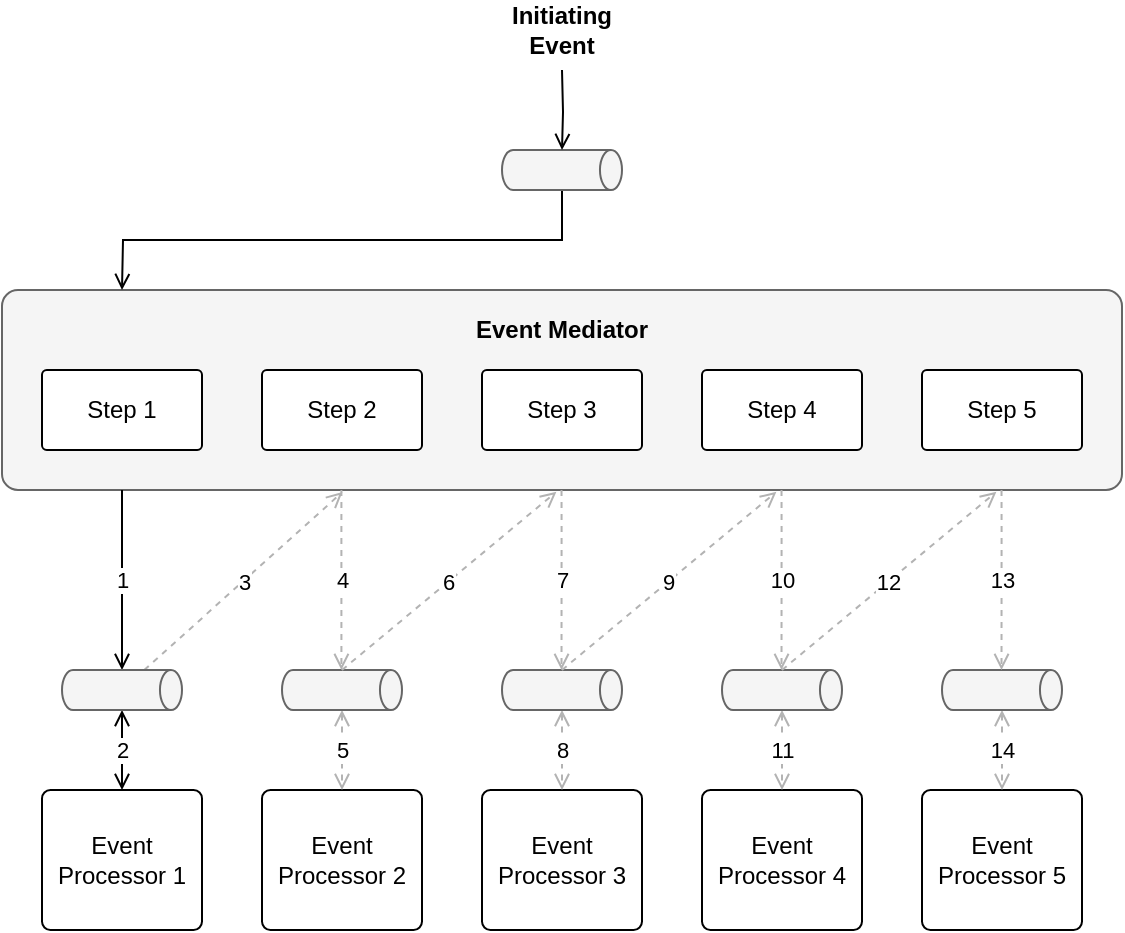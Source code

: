 <mxfile version="13.1.3">
    <diagram id="6hGFLwfOUW9BJ-s0fimq" name="Page-1">
        <mxGraphModel dx="590" dy="438" grid="1" gridSize="10" guides="1" tooltips="1" connect="1" arrows="1" fold="1" page="1" pageScale="1" pageWidth="827" pageHeight="1169" math="0" shadow="0">
            <root>
                <mxCell id="0"/>
                <mxCell id="1" parent="0"/>
                <mxCell id="2" value="" style="rounded=1;whiteSpace=wrap;html=1;fillColor=#f5f5f5;arcSize=8;strokeColor=#666666;fontColor=#333333;" vertex="1" parent="1">
                    <mxGeometry x="90" y="250" width="560" height="100" as="geometry"/>
                </mxCell>
                <mxCell id="19" value="1" style="edgeStyle=orthogonalEdgeStyle;rounded=0;orthogonalLoop=1;jettySize=auto;html=1;entryX=0.5;entryY=0;entryDx=0;entryDy=0;entryPerimeter=0;endArrow=open;endFill=0;" edge="1" parent="1" source="2" target="14">
                    <mxGeometry relative="1" as="geometry">
                        <mxPoint x="150" y="352" as="sourcePoint"/>
                        <mxPoint x="150" y="432" as="targetPoint"/>
                        <Array as="points">
                            <mxPoint x="150" y="370"/>
                            <mxPoint x="150" y="370"/>
                        </Array>
                    </mxGeometry>
                </mxCell>
                <mxCell id="3" value="Step 1" style="rounded=1;whiteSpace=wrap;html=1;fillColor=#FFFFFF;arcSize=6;" vertex="1" parent="1">
                    <mxGeometry x="110" y="290" width="80" height="40" as="geometry"/>
                </mxCell>
                <mxCell id="4" value="Step 2" style="rounded=1;whiteSpace=wrap;html=1;fillColor=#FFFFFF;arcSize=6;" vertex="1" parent="1">
                    <mxGeometry x="220" y="290" width="80" height="40" as="geometry"/>
                </mxCell>
                <mxCell id="5" value="Step 3" style="rounded=1;whiteSpace=wrap;html=1;fillColor=#FFFFFF;arcSize=6;" vertex="1" parent="1">
                    <mxGeometry x="330" y="290" width="80" height="40" as="geometry"/>
                </mxCell>
                <mxCell id="6" value="Step 4" style="rounded=1;whiteSpace=wrap;html=1;fillColor=#FFFFFF;arcSize=6;" vertex="1" parent="1">
                    <mxGeometry x="440" y="290" width="80" height="40" as="geometry"/>
                </mxCell>
                <mxCell id="7" value="Step 5" style="rounded=1;whiteSpace=wrap;html=1;fillColor=#FFFFFF;arcSize=6;" vertex="1" parent="1">
                    <mxGeometry x="550" y="290" width="80" height="40" as="geometry"/>
                </mxCell>
                <mxCell id="8" value="Event Mediator" style="text;html=1;strokeColor=none;fillColor=none;align=center;verticalAlign=middle;whiteSpace=wrap;rounded=0;fontStyle=1" vertex="1" parent="1">
                    <mxGeometry x="220" y="260" width="300" height="20" as="geometry"/>
                </mxCell>
                <mxCell id="9" value="Event&lt;br&gt;Processor 1" style="rounded=1;whiteSpace=wrap;html=1;fillColor=#FFFFFF;arcSize=6;" vertex="1" parent="1">
                    <mxGeometry x="110" y="500" width="80" height="70" as="geometry"/>
                </mxCell>
                <mxCell id="10" value="Event&lt;br&gt;Processor 2" style="rounded=1;whiteSpace=wrap;html=1;fillColor=#FFFFFF;arcSize=6;" vertex="1" parent="1">
                    <mxGeometry x="220" y="500" width="80" height="70" as="geometry"/>
                </mxCell>
                <mxCell id="11" value="Event&lt;br&gt;Processor 3" style="rounded=1;whiteSpace=wrap;html=1;fillColor=#FFFFFF;arcSize=6;" vertex="1" parent="1">
                    <mxGeometry x="330" y="500" width="80" height="70" as="geometry"/>
                </mxCell>
                <mxCell id="12" value="Event&lt;br&gt;Processor 4" style="rounded=1;whiteSpace=wrap;html=1;fillColor=#FFFFFF;arcSize=6;" vertex="1" parent="1">
                    <mxGeometry x="440" y="500" width="80" height="70" as="geometry"/>
                </mxCell>
                <mxCell id="13" value="Event&lt;br&gt;Processor 5" style="rounded=1;whiteSpace=wrap;html=1;fillColor=#FFFFFF;arcSize=6;" vertex="1" parent="1">
                    <mxGeometry x="550" y="500" width="80" height="70" as="geometry"/>
                </mxCell>
                <mxCell id="20" value="2" style="edgeStyle=orthogonalEdgeStyle;rounded=0;orthogonalLoop=1;jettySize=auto;html=1;endArrow=open;endFill=0;startArrow=open;startFill=0;" edge="1" parent="1" source="14" target="9">
                    <mxGeometry relative="1" as="geometry"/>
                </mxCell>
                <mxCell id="21" value="3" style="rounded=0;orthogonalLoop=1;jettySize=auto;html=1;entryX=0.304;entryY=1.01;entryDx=0;entryDy=0;entryPerimeter=0;startArrow=none;startFill=0;endArrow=open;endFill=0;strokeColor=#B3B3B3;dashed=1;" edge="1" parent="1" source="14" target="2">
                    <mxGeometry relative="1" as="geometry"/>
                </mxCell>
                <mxCell id="14" value="" style="strokeWidth=1;html=1;shape=mxgraph.flowchart.direct_data;whiteSpace=wrap;fillColor=#f5f5f5;strokeColor=#666666;fontColor=#333333;" vertex="1" parent="1">
                    <mxGeometry x="120" y="440" width="60" height="20" as="geometry"/>
                </mxCell>
                <mxCell id="23" value="5" style="edgeStyle=none;rounded=0;orthogonalLoop=1;jettySize=auto;html=1;entryX=0.5;entryY=0;entryDx=0;entryDy=0;dashed=1;startArrow=open;startFill=0;endArrow=open;endFill=0;strokeColor=#B3B3B3;" edge="1" parent="1" source="15" target="10">
                    <mxGeometry relative="1" as="geometry"/>
                </mxCell>
                <mxCell id="15" value="" style="strokeWidth=1;html=1;shape=mxgraph.flowchart.direct_data;whiteSpace=wrap;fillColor=#f5f5f5;strokeColor=#666666;fontColor=#333333;" vertex="1" parent="1">
                    <mxGeometry x="230" y="440" width="60" height="20" as="geometry"/>
                </mxCell>
                <mxCell id="28" value="8" style="edgeStyle=none;rounded=0;orthogonalLoop=1;jettySize=auto;html=1;entryX=0.5;entryY=0;entryDx=0;entryDy=0;dashed=1;startArrow=open;startFill=0;endArrow=open;endFill=0;strokeColor=#B3B3B3;" edge="1" parent="1" source="16" target="11">
                    <mxGeometry relative="1" as="geometry"/>
                </mxCell>
                <mxCell id="16" value="" style="strokeWidth=1;html=1;shape=mxgraph.flowchart.direct_data;whiteSpace=wrap;fillColor=#f5f5f5;strokeColor=#666666;fontColor=#333333;" vertex="1" parent="1">
                    <mxGeometry x="340" y="440" width="60" height="20" as="geometry"/>
                </mxCell>
                <mxCell id="32" value="11" style="edgeStyle=none;rounded=0;orthogonalLoop=1;jettySize=auto;html=1;dashed=1;startArrow=open;startFill=0;endArrow=open;endFill=0;strokeColor=#B3B3B3;" edge="1" parent="1" source="17" target="12">
                    <mxGeometry relative="1" as="geometry"/>
                </mxCell>
                <mxCell id="17" value="" style="strokeWidth=1;html=1;shape=mxgraph.flowchart.direct_data;whiteSpace=wrap;fillColor=#f5f5f5;strokeColor=#666666;fontColor=#333333;" vertex="1" parent="1">
                    <mxGeometry x="450" y="440" width="60" height="20" as="geometry"/>
                </mxCell>
                <mxCell id="35" value="14" style="edgeStyle=none;rounded=0;orthogonalLoop=1;jettySize=auto;html=1;dashed=1;startArrow=open;startFill=0;endArrow=open;endFill=0;strokeColor=#B3B3B3;" edge="1" parent="1" source="18" target="13">
                    <mxGeometry relative="1" as="geometry"/>
                </mxCell>
                <mxCell id="18" value="" style="strokeWidth=1;html=1;shape=mxgraph.flowchart.direct_data;whiteSpace=wrap;fillColor=#f5f5f5;strokeColor=#666666;fontColor=#333333;" vertex="1" parent="1">
                    <mxGeometry x="560" y="440" width="60" height="20" as="geometry"/>
                </mxCell>
                <mxCell id="22" value="4" style="edgeStyle=orthogonalEdgeStyle;rounded=0;orthogonalLoop=1;jettySize=auto;html=1;entryX=0.5;entryY=0;entryDx=0;entryDy=0;entryPerimeter=0;endArrow=open;endFill=0;strokeColor=#B3B3B3;dashed=1;" edge="1" parent="1">
                    <mxGeometry relative="1" as="geometry">
                        <mxPoint x="259.71" y="350" as="sourcePoint"/>
                        <mxPoint x="259.71" y="440" as="targetPoint"/>
                        <Array as="points">
                            <mxPoint x="259.71" y="370"/>
                            <mxPoint x="259.71" y="370"/>
                        </Array>
                    </mxGeometry>
                </mxCell>
                <mxCell id="26" value="6" style="rounded=0;orthogonalLoop=1;jettySize=auto;html=1;entryX=0.495;entryY=1.009;entryDx=0;entryDy=0;entryPerimeter=0;startArrow=none;startFill=0;endArrow=open;endFill=0;strokeColor=#B3B3B3;dashed=1;" edge="1" parent="1" target="2">
                    <mxGeometry relative="1" as="geometry">
                        <mxPoint x="259.995" y="440" as="sourcePoint"/>
                        <mxPoint x="359.1" y="351.0" as="targetPoint"/>
                    </mxGeometry>
                </mxCell>
                <mxCell id="27" value="7" style="edgeStyle=orthogonalEdgeStyle;rounded=0;orthogonalLoop=1;jettySize=auto;html=1;entryX=0.5;entryY=0;entryDx=0;entryDy=0;entryPerimeter=0;endArrow=open;endFill=0;strokeColor=#B3B3B3;dashed=1;" edge="1" parent="1">
                    <mxGeometry relative="1" as="geometry">
                        <mxPoint x="369.76" y="350" as="sourcePoint"/>
                        <mxPoint x="369.76" y="440" as="targetPoint"/>
                        <Array as="points">
                            <mxPoint x="369.76" y="370"/>
                            <mxPoint x="369.76" y="370"/>
                        </Array>
                    </mxGeometry>
                </mxCell>
                <mxCell id="30" value="9" style="rounded=0;orthogonalLoop=1;jettySize=auto;html=1;entryX=0.495;entryY=1.009;entryDx=0;entryDy=0;entryPerimeter=0;startArrow=none;startFill=0;endArrow=open;endFill=0;strokeColor=#B3B3B3;dashed=1;" edge="1" parent="1">
                    <mxGeometry relative="1" as="geometry">
                        <mxPoint x="369.995" y="440" as="sourcePoint"/>
                        <mxPoint x="477.2" y="350.9" as="targetPoint"/>
                    </mxGeometry>
                </mxCell>
                <mxCell id="31" value="10" style="edgeStyle=orthogonalEdgeStyle;rounded=0;orthogonalLoop=1;jettySize=auto;html=1;entryX=0.5;entryY=0;entryDx=0;entryDy=0;entryPerimeter=0;endArrow=open;endFill=0;strokeColor=#B3B3B3;dashed=1;" edge="1" parent="1">
                    <mxGeometry relative="1" as="geometry">
                        <mxPoint x="479.76" y="350" as="sourcePoint"/>
                        <mxPoint x="479.76" y="440" as="targetPoint"/>
                        <Array as="points">
                            <mxPoint x="479.76" y="370"/>
                            <mxPoint x="479.76" y="370"/>
                        </Array>
                    </mxGeometry>
                </mxCell>
                <mxCell id="33" value="12" style="rounded=0;orthogonalLoop=1;jettySize=auto;html=1;entryX=0.495;entryY=1.009;entryDx=0;entryDy=0;entryPerimeter=0;startArrow=none;startFill=0;endArrow=open;endFill=0;strokeColor=#B3B3B3;dashed=1;" edge="1" parent="1">
                    <mxGeometry relative="1" as="geometry">
                        <mxPoint x="479.995" y="440" as="sourcePoint"/>
                        <mxPoint x="587.2" y="350.9" as="targetPoint"/>
                    </mxGeometry>
                </mxCell>
                <mxCell id="34" value="13" style="edgeStyle=orthogonalEdgeStyle;rounded=0;orthogonalLoop=1;jettySize=auto;html=1;entryX=0.5;entryY=0;entryDx=0;entryDy=0;entryPerimeter=0;endArrow=open;endFill=0;strokeColor=#B3B3B3;dashed=1;" edge="1" parent="1">
                    <mxGeometry relative="1" as="geometry">
                        <mxPoint x="589.76" y="350" as="sourcePoint"/>
                        <mxPoint x="589.76" y="440" as="targetPoint"/>
                        <Array as="points">
                            <mxPoint x="589.76" y="370"/>
                            <mxPoint x="589.76" y="370"/>
                        </Array>
                    </mxGeometry>
                </mxCell>
                <mxCell id="38" style="edgeStyle=orthogonalEdgeStyle;rounded=0;orthogonalLoop=1;jettySize=auto;html=1;startArrow=none;startFill=0;endArrow=open;endFill=0;strokeColor=#000000;exitX=0.5;exitY=1;exitDx=0;exitDy=0;exitPerimeter=0;" edge="1" parent="1" source="37">
                    <mxGeometry relative="1" as="geometry">
                        <mxPoint x="150" y="250" as="targetPoint"/>
                    </mxGeometry>
                </mxCell>
                <mxCell id="37" value="" style="strokeWidth=1;html=1;shape=mxgraph.flowchart.direct_data;whiteSpace=wrap;fillColor=#f5f5f5;strokeColor=#666666;fontColor=#333333;" vertex="1" parent="1">
                    <mxGeometry x="340" y="180" width="60" height="20" as="geometry"/>
                </mxCell>
                <mxCell id="41" style="edgeStyle=orthogonalEdgeStyle;rounded=0;orthogonalLoop=1;jettySize=auto;html=1;entryX=0.5;entryY=0;entryDx=0;entryDy=0;entryPerimeter=0;startArrow=none;startFill=0;endArrow=open;endFill=0;strokeColor=#000000;" edge="1" parent="1" target="37">
                    <mxGeometry relative="1" as="geometry">
                        <mxPoint x="370" y="140" as="sourcePoint"/>
                    </mxGeometry>
                </mxCell>
                <mxCell id="39" value="Initiating&lt;br&gt;Event" style="text;html=1;strokeColor=none;fillColor=none;align=center;verticalAlign=middle;whiteSpace=wrap;rounded=0;fontStyle=1" vertex="1" parent="1">
                    <mxGeometry x="350" y="110" width="40" height="20" as="geometry"/>
                </mxCell>
            </root>
        </mxGraphModel>
    </diagram>
</mxfile>